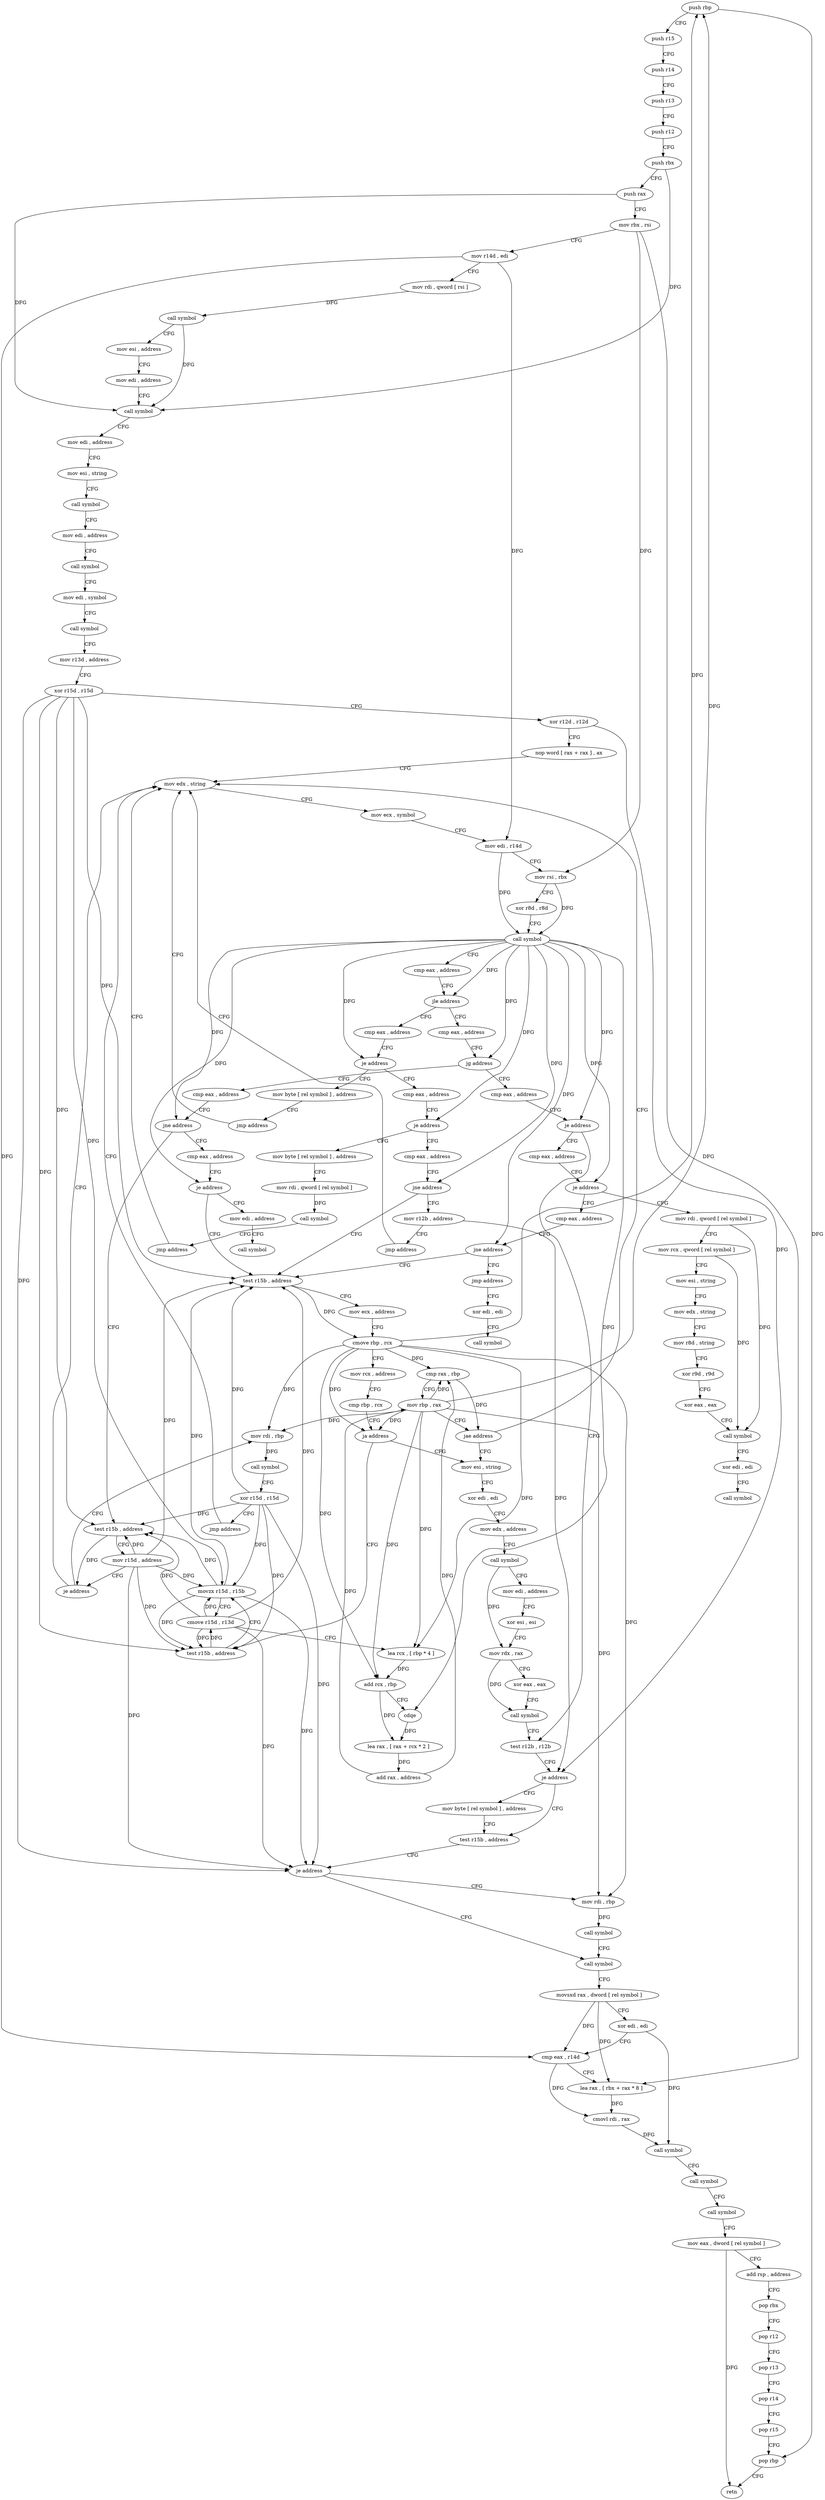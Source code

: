 digraph "func" {
"4200736" [label = "push rbp" ]
"4200737" [label = "push r15" ]
"4200739" [label = "push r14" ]
"4200741" [label = "push r13" ]
"4200743" [label = "push r12" ]
"4200745" [label = "push rbx" ]
"4200746" [label = "push rax" ]
"4200747" [label = "mov rbx , rsi" ]
"4200750" [label = "mov r14d , edi" ]
"4200753" [label = "mov rdi , qword [ rsi ]" ]
"4200756" [label = "call symbol" ]
"4200761" [label = "mov esi , address" ]
"4200766" [label = "mov edi , address" ]
"4200771" [label = "call symbol" ]
"4200776" [label = "mov edi , address" ]
"4200781" [label = "mov esi , string" ]
"4200786" [label = "call symbol" ]
"4200791" [label = "mov edi , address" ]
"4200796" [label = "call symbol" ]
"4200801" [label = "mov edi , symbol" ]
"4200806" [label = "call symbol" ]
"4200811" [label = "mov r13d , address" ]
"4200817" [label = "xor r15d , r15d" ]
"4200820" [label = "xor r12d , r12d" ]
"4200823" [label = "nop word [ rax + rax ] , ax" ]
"4200832" [label = "mov edx , string" ]
"4200896" [label = "cmp eax , address" ]
"4200899" [label = "jg address" ]
"4200944" [label = "cmp eax , address" ]
"4200901" [label = "cmp eax , address" ]
"4200861" [label = "cmp eax , address" ]
"4200864" [label = "je address" ]
"4200981" [label = "mov byte [ rel symbol ] , address" ]
"4200866" [label = "cmp eax , address" ]
"4200947" [label = "jne address" ]
"4201017" [label = "cmp eax , address" ]
"4200949" [label = "test r15b , address" ]
"4200904" [label = "je address" ]
"4201133" [label = "test r12b , r12b" ]
"4200910" [label = "cmp eax , address" ]
"4200988" [label = "jmp address" ]
"4200869" [label = "je address" ]
"4200993" [label = "mov byte [ rel symbol ] , address" ]
"4200871" [label = "cmp eax , address" ]
"4201020" [label = "je address" ]
"4201220" [label = "mov edi , address" ]
"4201026" [label = "test r15b , address" ]
"4200953" [label = "mov r15d , address" ]
"4200959" [label = "je address" ]
"4200965" [label = "mov rdi , rbp" ]
"4201136" [label = "je address" ]
"4201145" [label = "test r15b , address" ]
"4201138" [label = "mov byte [ rel symbol ] , address" ]
"4200915" [label = "je address" ]
"4201230" [label = "mov rdi , qword [ rel symbol ]" ]
"4200921" [label = "cmp eax , address" ]
"4200837" [label = "mov ecx , symbol" ]
"4200842" [label = "mov edi , r14d" ]
"4200845" [label = "mov rsi , rbx" ]
"4200848" [label = "xor r8d , r8d" ]
"4200851" [label = "call symbol" ]
"4200856" [label = "cmp eax , address" ]
"4200859" [label = "jle address" ]
"4201000" [label = "mov rdi , qword [ rel symbol ]" ]
"4201007" [label = "call symbol" ]
"4201012" [label = "jmp address" ]
"4200876" [label = "jne address" ]
"4200882" [label = "mov r12b , address" ]
"4201225" [label = "call symbol" ]
"4201030" [label = "mov ecx , address" ]
"4201035" [label = "cmove rbp , rcx" ]
"4201039" [label = "mov rcx , address" ]
"4201049" [label = "cmp rbp , rcx" ]
"4201052" [label = "ja address" ]
"4201099" [label = "mov esi , string" ]
"4201054" [label = "test r15b , address" ]
"4200968" [label = "call symbol" ]
"4200973" [label = "xor r15d , r15d" ]
"4200976" [label = "jmp address" ]
"4201149" [label = "je address" ]
"4201159" [label = "call symbol" ]
"4201151" [label = "mov rdi , rbp" ]
"4201237" [label = "mov rcx , qword [ rel symbol ]" ]
"4201244" [label = "mov esi , string" ]
"4201249" [label = "mov edx , string" ]
"4201254" [label = "mov r8d , string" ]
"4201260" [label = "xor r9d , r9d" ]
"4201263" [label = "xor eax , eax" ]
"4201265" [label = "call symbol" ]
"4201270" [label = "xor edi , edi" ]
"4201272" [label = "call symbol" ]
"4200926" [label = "jne address" ]
"4200928" [label = "jmp address" ]
"4200885" [label = "jmp address" ]
"4201104" [label = "xor edi , edi" ]
"4201106" [label = "mov edx , address" ]
"4201111" [label = "call symbol" ]
"4201116" [label = "mov edi , address" ]
"4201121" [label = "xor esi , esi" ]
"4201123" [label = "mov rdx , rax" ]
"4201126" [label = "xor eax , eax" ]
"4201128" [label = "call symbol" ]
"4201058" [label = "movzx r15d , r15b" ]
"4201062" [label = "cmove r15d , r13d" ]
"4201066" [label = "lea rcx , [ rbp * 4 ]" ]
"4201074" [label = "add rcx , rbp" ]
"4201077" [label = "cdqe" ]
"4201079" [label = "lea rax , [ rax + rcx * 2 ]" ]
"4201083" [label = "add rax , address" ]
"4201087" [label = "cmp rax , rbp" ]
"4201090" [label = "mov rbp , rax" ]
"4201093" [label = "jae address" ]
"4201164" [label = "movsxd rax , dword [ rel symbol ]" ]
"4201171" [label = "xor edi , edi" ]
"4201173" [label = "cmp eax , r14d" ]
"4201176" [label = "lea rax , [ rbx + rax * 8 ]" ]
"4201180" [label = "cmovl rdi , rax" ]
"4201184" [label = "call symbol" ]
"4201189" [label = "call symbol" ]
"4201194" [label = "call symbol" ]
"4201199" [label = "mov eax , dword [ rel symbol ]" ]
"4201205" [label = "add rsp , address" ]
"4201209" [label = "pop rbx" ]
"4201210" [label = "pop r12" ]
"4201212" [label = "pop r13" ]
"4201214" [label = "pop r14" ]
"4201216" [label = "pop r15" ]
"4201218" [label = "pop rbp" ]
"4201219" [label = "retn" ]
"4201154" [label = "call symbol" ]
"4201277" [label = "xor edi , edi" ]
"4201279" [label = "call symbol" ]
"4200736" -> "4200737" [ label = "CFG" ]
"4200736" -> "4201218" [ label = "DFG" ]
"4200737" -> "4200739" [ label = "CFG" ]
"4200739" -> "4200741" [ label = "CFG" ]
"4200741" -> "4200743" [ label = "CFG" ]
"4200743" -> "4200745" [ label = "CFG" ]
"4200745" -> "4200746" [ label = "CFG" ]
"4200745" -> "4200771" [ label = "DFG" ]
"4200746" -> "4200747" [ label = "CFG" ]
"4200746" -> "4200771" [ label = "DFG" ]
"4200747" -> "4200750" [ label = "CFG" ]
"4200747" -> "4200845" [ label = "DFG" ]
"4200747" -> "4201176" [ label = "DFG" ]
"4200750" -> "4200753" [ label = "CFG" ]
"4200750" -> "4200842" [ label = "DFG" ]
"4200750" -> "4201173" [ label = "DFG" ]
"4200753" -> "4200756" [ label = "DFG" ]
"4200756" -> "4200761" [ label = "CFG" ]
"4200756" -> "4200771" [ label = "DFG" ]
"4200761" -> "4200766" [ label = "CFG" ]
"4200766" -> "4200771" [ label = "CFG" ]
"4200771" -> "4200776" [ label = "CFG" ]
"4200776" -> "4200781" [ label = "CFG" ]
"4200781" -> "4200786" [ label = "CFG" ]
"4200786" -> "4200791" [ label = "CFG" ]
"4200791" -> "4200796" [ label = "CFG" ]
"4200796" -> "4200801" [ label = "CFG" ]
"4200801" -> "4200806" [ label = "CFG" ]
"4200806" -> "4200811" [ label = "CFG" ]
"4200811" -> "4200817" [ label = "CFG" ]
"4200817" -> "4200820" [ label = "CFG" ]
"4200817" -> "4200949" [ label = "DFG" ]
"4200817" -> "4201026" [ label = "DFG" ]
"4200817" -> "4201149" [ label = "DFG" ]
"4200817" -> "4201054" [ label = "DFG" ]
"4200817" -> "4201058" [ label = "DFG" ]
"4200820" -> "4200823" [ label = "CFG" ]
"4200820" -> "4201136" [ label = "DFG" ]
"4200823" -> "4200832" [ label = "CFG" ]
"4200832" -> "4200837" [ label = "CFG" ]
"4200896" -> "4200899" [ label = "CFG" ]
"4200899" -> "4200944" [ label = "CFG" ]
"4200899" -> "4200901" [ label = "CFG" ]
"4200944" -> "4200947" [ label = "CFG" ]
"4200901" -> "4200904" [ label = "CFG" ]
"4200861" -> "4200864" [ label = "CFG" ]
"4200864" -> "4200981" [ label = "CFG" ]
"4200864" -> "4200866" [ label = "CFG" ]
"4200981" -> "4200988" [ label = "CFG" ]
"4200866" -> "4200869" [ label = "CFG" ]
"4200947" -> "4201017" [ label = "CFG" ]
"4200947" -> "4200949" [ label = "CFG" ]
"4201017" -> "4201020" [ label = "CFG" ]
"4200949" -> "4200953" [ label = "CFG" ]
"4200949" -> "4200959" [ label = "DFG" ]
"4200904" -> "4201133" [ label = "CFG" ]
"4200904" -> "4200910" [ label = "CFG" ]
"4201133" -> "4201136" [ label = "CFG" ]
"4200910" -> "4200915" [ label = "CFG" ]
"4200988" -> "4200832" [ label = "CFG" ]
"4200869" -> "4200993" [ label = "CFG" ]
"4200869" -> "4200871" [ label = "CFG" ]
"4200993" -> "4201000" [ label = "CFG" ]
"4200871" -> "4200876" [ label = "CFG" ]
"4201020" -> "4201220" [ label = "CFG" ]
"4201020" -> "4201026" [ label = "CFG" ]
"4201220" -> "4201225" [ label = "CFG" ]
"4201026" -> "4201030" [ label = "CFG" ]
"4201026" -> "4201035" [ label = "DFG" ]
"4200953" -> "4200959" [ label = "CFG" ]
"4200953" -> "4200949" [ label = "DFG" ]
"4200953" -> "4201026" [ label = "DFG" ]
"4200953" -> "4201149" [ label = "DFG" ]
"4200953" -> "4201054" [ label = "DFG" ]
"4200953" -> "4201058" [ label = "DFG" ]
"4200959" -> "4200832" [ label = "CFG" ]
"4200959" -> "4200965" [ label = "CFG" ]
"4200965" -> "4200968" [ label = "DFG" ]
"4201136" -> "4201145" [ label = "CFG" ]
"4201136" -> "4201138" [ label = "CFG" ]
"4201145" -> "4201149" [ label = "CFG" ]
"4201138" -> "4201145" [ label = "CFG" ]
"4200915" -> "4201230" [ label = "CFG" ]
"4200915" -> "4200921" [ label = "CFG" ]
"4201230" -> "4201237" [ label = "CFG" ]
"4201230" -> "4201265" [ label = "DFG" ]
"4200921" -> "4200926" [ label = "CFG" ]
"4200837" -> "4200842" [ label = "CFG" ]
"4200842" -> "4200845" [ label = "CFG" ]
"4200842" -> "4200851" [ label = "DFG" ]
"4200845" -> "4200848" [ label = "CFG" ]
"4200845" -> "4200851" [ label = "DFG" ]
"4200848" -> "4200851" [ label = "CFG" ]
"4200851" -> "4200856" [ label = "CFG" ]
"4200851" -> "4200859" [ label = "DFG" ]
"4200851" -> "4200899" [ label = "DFG" ]
"4200851" -> "4200864" [ label = "DFG" ]
"4200851" -> "4200947" [ label = "DFG" ]
"4200851" -> "4200904" [ label = "DFG" ]
"4200851" -> "4200869" [ label = "DFG" ]
"4200851" -> "4201020" [ label = "DFG" ]
"4200851" -> "4200915" [ label = "DFG" ]
"4200851" -> "4200876" [ label = "DFG" ]
"4200851" -> "4200926" [ label = "DFG" ]
"4200851" -> "4201077" [ label = "DFG" ]
"4200856" -> "4200859" [ label = "CFG" ]
"4200859" -> "4200896" [ label = "CFG" ]
"4200859" -> "4200861" [ label = "CFG" ]
"4201000" -> "4201007" [ label = "DFG" ]
"4201007" -> "4201012" [ label = "CFG" ]
"4201012" -> "4200832" [ label = "CFG" ]
"4200876" -> "4201026" [ label = "CFG" ]
"4200876" -> "4200882" [ label = "CFG" ]
"4200882" -> "4200885" [ label = "CFG" ]
"4200882" -> "4201136" [ label = "DFG" ]
"4201030" -> "4201035" [ label = "CFG" ]
"4201035" -> "4201039" [ label = "CFG" ]
"4201035" -> "4200736" [ label = "DFG" ]
"4201035" -> "4200965" [ label = "DFG" ]
"4201035" -> "4201052" [ label = "DFG" ]
"4201035" -> "4201151" [ label = "DFG" ]
"4201035" -> "4201066" [ label = "DFG" ]
"4201035" -> "4201074" [ label = "DFG" ]
"4201035" -> "4201087" [ label = "DFG" ]
"4201039" -> "4201049" [ label = "CFG" ]
"4201049" -> "4201052" [ label = "CFG" ]
"4201052" -> "4201099" [ label = "CFG" ]
"4201052" -> "4201054" [ label = "CFG" ]
"4201099" -> "4201104" [ label = "CFG" ]
"4201054" -> "4201058" [ label = "CFG" ]
"4201054" -> "4201062" [ label = "DFG" ]
"4200968" -> "4200973" [ label = "CFG" ]
"4200973" -> "4200976" [ label = "CFG" ]
"4200973" -> "4200949" [ label = "DFG" ]
"4200973" -> "4201026" [ label = "DFG" ]
"4200973" -> "4201149" [ label = "DFG" ]
"4200973" -> "4201054" [ label = "DFG" ]
"4200973" -> "4201058" [ label = "DFG" ]
"4200976" -> "4200832" [ label = "CFG" ]
"4201149" -> "4201159" [ label = "CFG" ]
"4201149" -> "4201151" [ label = "CFG" ]
"4201159" -> "4201164" [ label = "CFG" ]
"4201151" -> "4201154" [ label = "DFG" ]
"4201237" -> "4201244" [ label = "CFG" ]
"4201237" -> "4201265" [ label = "DFG" ]
"4201244" -> "4201249" [ label = "CFG" ]
"4201249" -> "4201254" [ label = "CFG" ]
"4201254" -> "4201260" [ label = "CFG" ]
"4201260" -> "4201263" [ label = "CFG" ]
"4201263" -> "4201265" [ label = "CFG" ]
"4201265" -> "4201270" [ label = "CFG" ]
"4201270" -> "4201272" [ label = "CFG" ]
"4200926" -> "4201026" [ label = "CFG" ]
"4200926" -> "4200928" [ label = "CFG" ]
"4200928" -> "4201277" [ label = "CFG" ]
"4200885" -> "4200832" [ label = "CFG" ]
"4201104" -> "4201106" [ label = "CFG" ]
"4201106" -> "4201111" [ label = "CFG" ]
"4201111" -> "4201116" [ label = "CFG" ]
"4201111" -> "4201123" [ label = "DFG" ]
"4201116" -> "4201121" [ label = "CFG" ]
"4201121" -> "4201123" [ label = "CFG" ]
"4201123" -> "4201126" [ label = "CFG" ]
"4201123" -> "4201128" [ label = "DFG" ]
"4201126" -> "4201128" [ label = "CFG" ]
"4201128" -> "4201133" [ label = "CFG" ]
"4201058" -> "4201062" [ label = "CFG" ]
"4201058" -> "4200949" [ label = "DFG" ]
"4201058" -> "4201026" [ label = "DFG" ]
"4201058" -> "4201149" [ label = "DFG" ]
"4201058" -> "4201054" [ label = "DFG" ]
"4201062" -> "4201066" [ label = "CFG" ]
"4201062" -> "4200949" [ label = "DFG" ]
"4201062" -> "4201026" [ label = "DFG" ]
"4201062" -> "4201149" [ label = "DFG" ]
"4201062" -> "4201054" [ label = "DFG" ]
"4201062" -> "4201058" [ label = "DFG" ]
"4201066" -> "4201074" [ label = "DFG" ]
"4201074" -> "4201077" [ label = "CFG" ]
"4201074" -> "4201079" [ label = "DFG" ]
"4201077" -> "4201079" [ label = "DFG" ]
"4201079" -> "4201083" [ label = "DFG" ]
"4201083" -> "4201087" [ label = "DFG" ]
"4201083" -> "4201090" [ label = "DFG" ]
"4201087" -> "4201090" [ label = "CFG" ]
"4201087" -> "4201093" [ label = "DFG" ]
"4201090" -> "4201093" [ label = "CFG" ]
"4201090" -> "4200736" [ label = "DFG" ]
"4201090" -> "4200965" [ label = "DFG" ]
"4201090" -> "4201052" [ label = "DFG" ]
"4201090" -> "4201151" [ label = "DFG" ]
"4201090" -> "4201066" [ label = "DFG" ]
"4201090" -> "4201074" [ label = "DFG" ]
"4201090" -> "4201087" [ label = "DFG" ]
"4201093" -> "4200832" [ label = "CFG" ]
"4201093" -> "4201099" [ label = "CFG" ]
"4201164" -> "4201171" [ label = "CFG" ]
"4201164" -> "4201173" [ label = "DFG" ]
"4201164" -> "4201176" [ label = "DFG" ]
"4201171" -> "4201173" [ label = "CFG" ]
"4201171" -> "4201184" [ label = "DFG" ]
"4201173" -> "4201176" [ label = "CFG" ]
"4201173" -> "4201180" [ label = "DFG" ]
"4201176" -> "4201180" [ label = "DFG" ]
"4201180" -> "4201184" [ label = "DFG" ]
"4201184" -> "4201189" [ label = "CFG" ]
"4201189" -> "4201194" [ label = "CFG" ]
"4201194" -> "4201199" [ label = "CFG" ]
"4201199" -> "4201205" [ label = "CFG" ]
"4201199" -> "4201219" [ label = "DFG" ]
"4201205" -> "4201209" [ label = "CFG" ]
"4201209" -> "4201210" [ label = "CFG" ]
"4201210" -> "4201212" [ label = "CFG" ]
"4201212" -> "4201214" [ label = "CFG" ]
"4201214" -> "4201216" [ label = "CFG" ]
"4201216" -> "4201218" [ label = "CFG" ]
"4201218" -> "4201219" [ label = "CFG" ]
"4201154" -> "4201159" [ label = "CFG" ]
"4201277" -> "4201279" [ label = "CFG" ]
}
